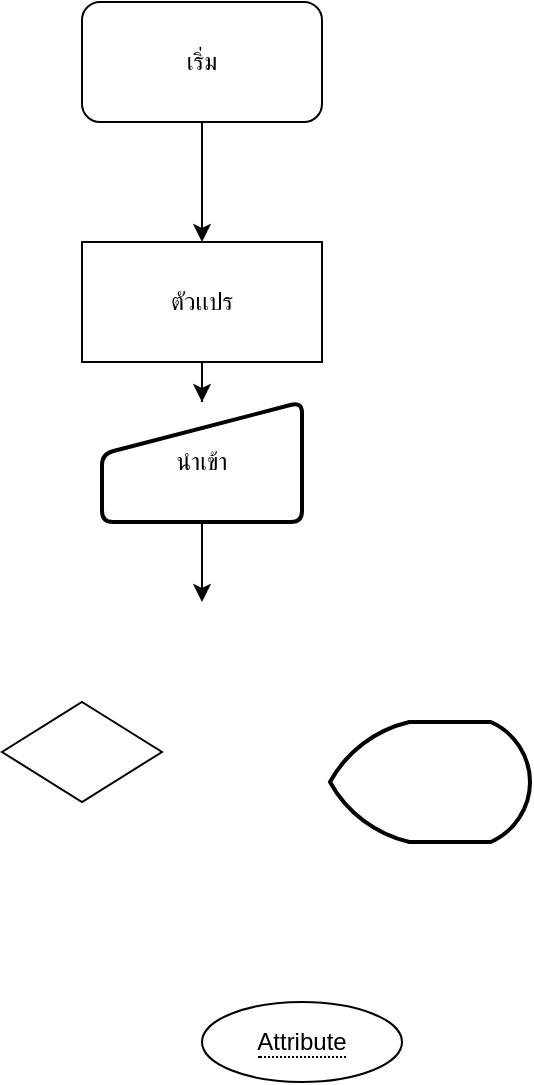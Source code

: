 <mxfile version="22.0.8" type="github">
  <diagram name="หน้า-1" id="IYYpVgitZUw0eZ5C7rkB">
    <mxGraphModel dx="363" dy="593" grid="1" gridSize="10" guides="1" tooltips="1" connect="1" arrows="1" fold="1" page="1" pageScale="1" pageWidth="827" pageHeight="1169" math="0" shadow="0">
      <root>
        <mxCell id="0" />
        <mxCell id="1" parent="0" />
        <mxCell id="6f5Gzbipdl8Cgnjj4et4-11" value="" style="edgeStyle=orthogonalEdgeStyle;rounded=0;orthogonalLoop=1;jettySize=auto;html=1;" edge="1" parent="1" source="6f5Gzbipdl8Cgnjj4et4-2" target="6f5Gzbipdl8Cgnjj4et4-10">
          <mxGeometry relative="1" as="geometry" />
        </mxCell>
        <mxCell id="6f5Gzbipdl8Cgnjj4et4-2" value="เริ่ม" style="rounded=1;whiteSpace=wrap;html=1;" vertex="1" parent="1">
          <mxGeometry x="190" y="270" width="120" height="60" as="geometry" />
        </mxCell>
        <mxCell id="6f5Gzbipdl8Cgnjj4et4-14" value="" style="edgeStyle=orthogonalEdgeStyle;rounded=0;orthogonalLoop=1;jettySize=auto;html=1;" edge="1" parent="1" source="6f5Gzbipdl8Cgnjj4et4-10" target="6f5Gzbipdl8Cgnjj4et4-12">
          <mxGeometry relative="1" as="geometry" />
        </mxCell>
        <mxCell id="6f5Gzbipdl8Cgnjj4et4-10" value="ตัวเเปร" style="rounded=0;whiteSpace=wrap;html=1;" vertex="1" parent="1">
          <mxGeometry x="190" y="390" width="120" height="60" as="geometry" />
        </mxCell>
        <mxCell id="6f5Gzbipdl8Cgnjj4et4-17" value="" style="edgeStyle=orthogonalEdgeStyle;rounded=0;orthogonalLoop=1;jettySize=auto;html=1;" edge="1" parent="1" source="6f5Gzbipdl8Cgnjj4et4-12">
          <mxGeometry relative="1" as="geometry">
            <mxPoint x="250" y="570" as="targetPoint" />
          </mxGeometry>
        </mxCell>
        <mxCell id="6f5Gzbipdl8Cgnjj4et4-12" value="นำเข้า" style="html=1;strokeWidth=2;shape=manualInput;whiteSpace=wrap;rounded=1;size=26;arcSize=11;" vertex="1" parent="1">
          <mxGeometry x="200" y="470" width="100" height="60" as="geometry" />
        </mxCell>
        <mxCell id="6f5Gzbipdl8Cgnjj4et4-23" value="" style="rhombus;whiteSpace=wrap;html=1;" vertex="1" parent="1">
          <mxGeometry x="150" y="620" width="80" height="50" as="geometry" />
        </mxCell>
        <mxCell id="6f5Gzbipdl8Cgnjj4et4-24" value="&lt;span style=&quot;border-bottom: 1px dotted&quot;&gt;Attribute&lt;/span&gt;" style="ellipse;whiteSpace=wrap;html=1;align=center;" vertex="1" parent="1">
          <mxGeometry x="250" y="770" width="100" height="40" as="geometry" />
        </mxCell>
        <mxCell id="6f5Gzbipdl8Cgnjj4et4-25" value="" style="strokeWidth=2;html=1;shape=mxgraph.flowchart.display;whiteSpace=wrap;" vertex="1" parent="1">
          <mxGeometry x="314" y="630" width="100" height="60" as="geometry" />
        </mxCell>
      </root>
    </mxGraphModel>
  </diagram>
</mxfile>
